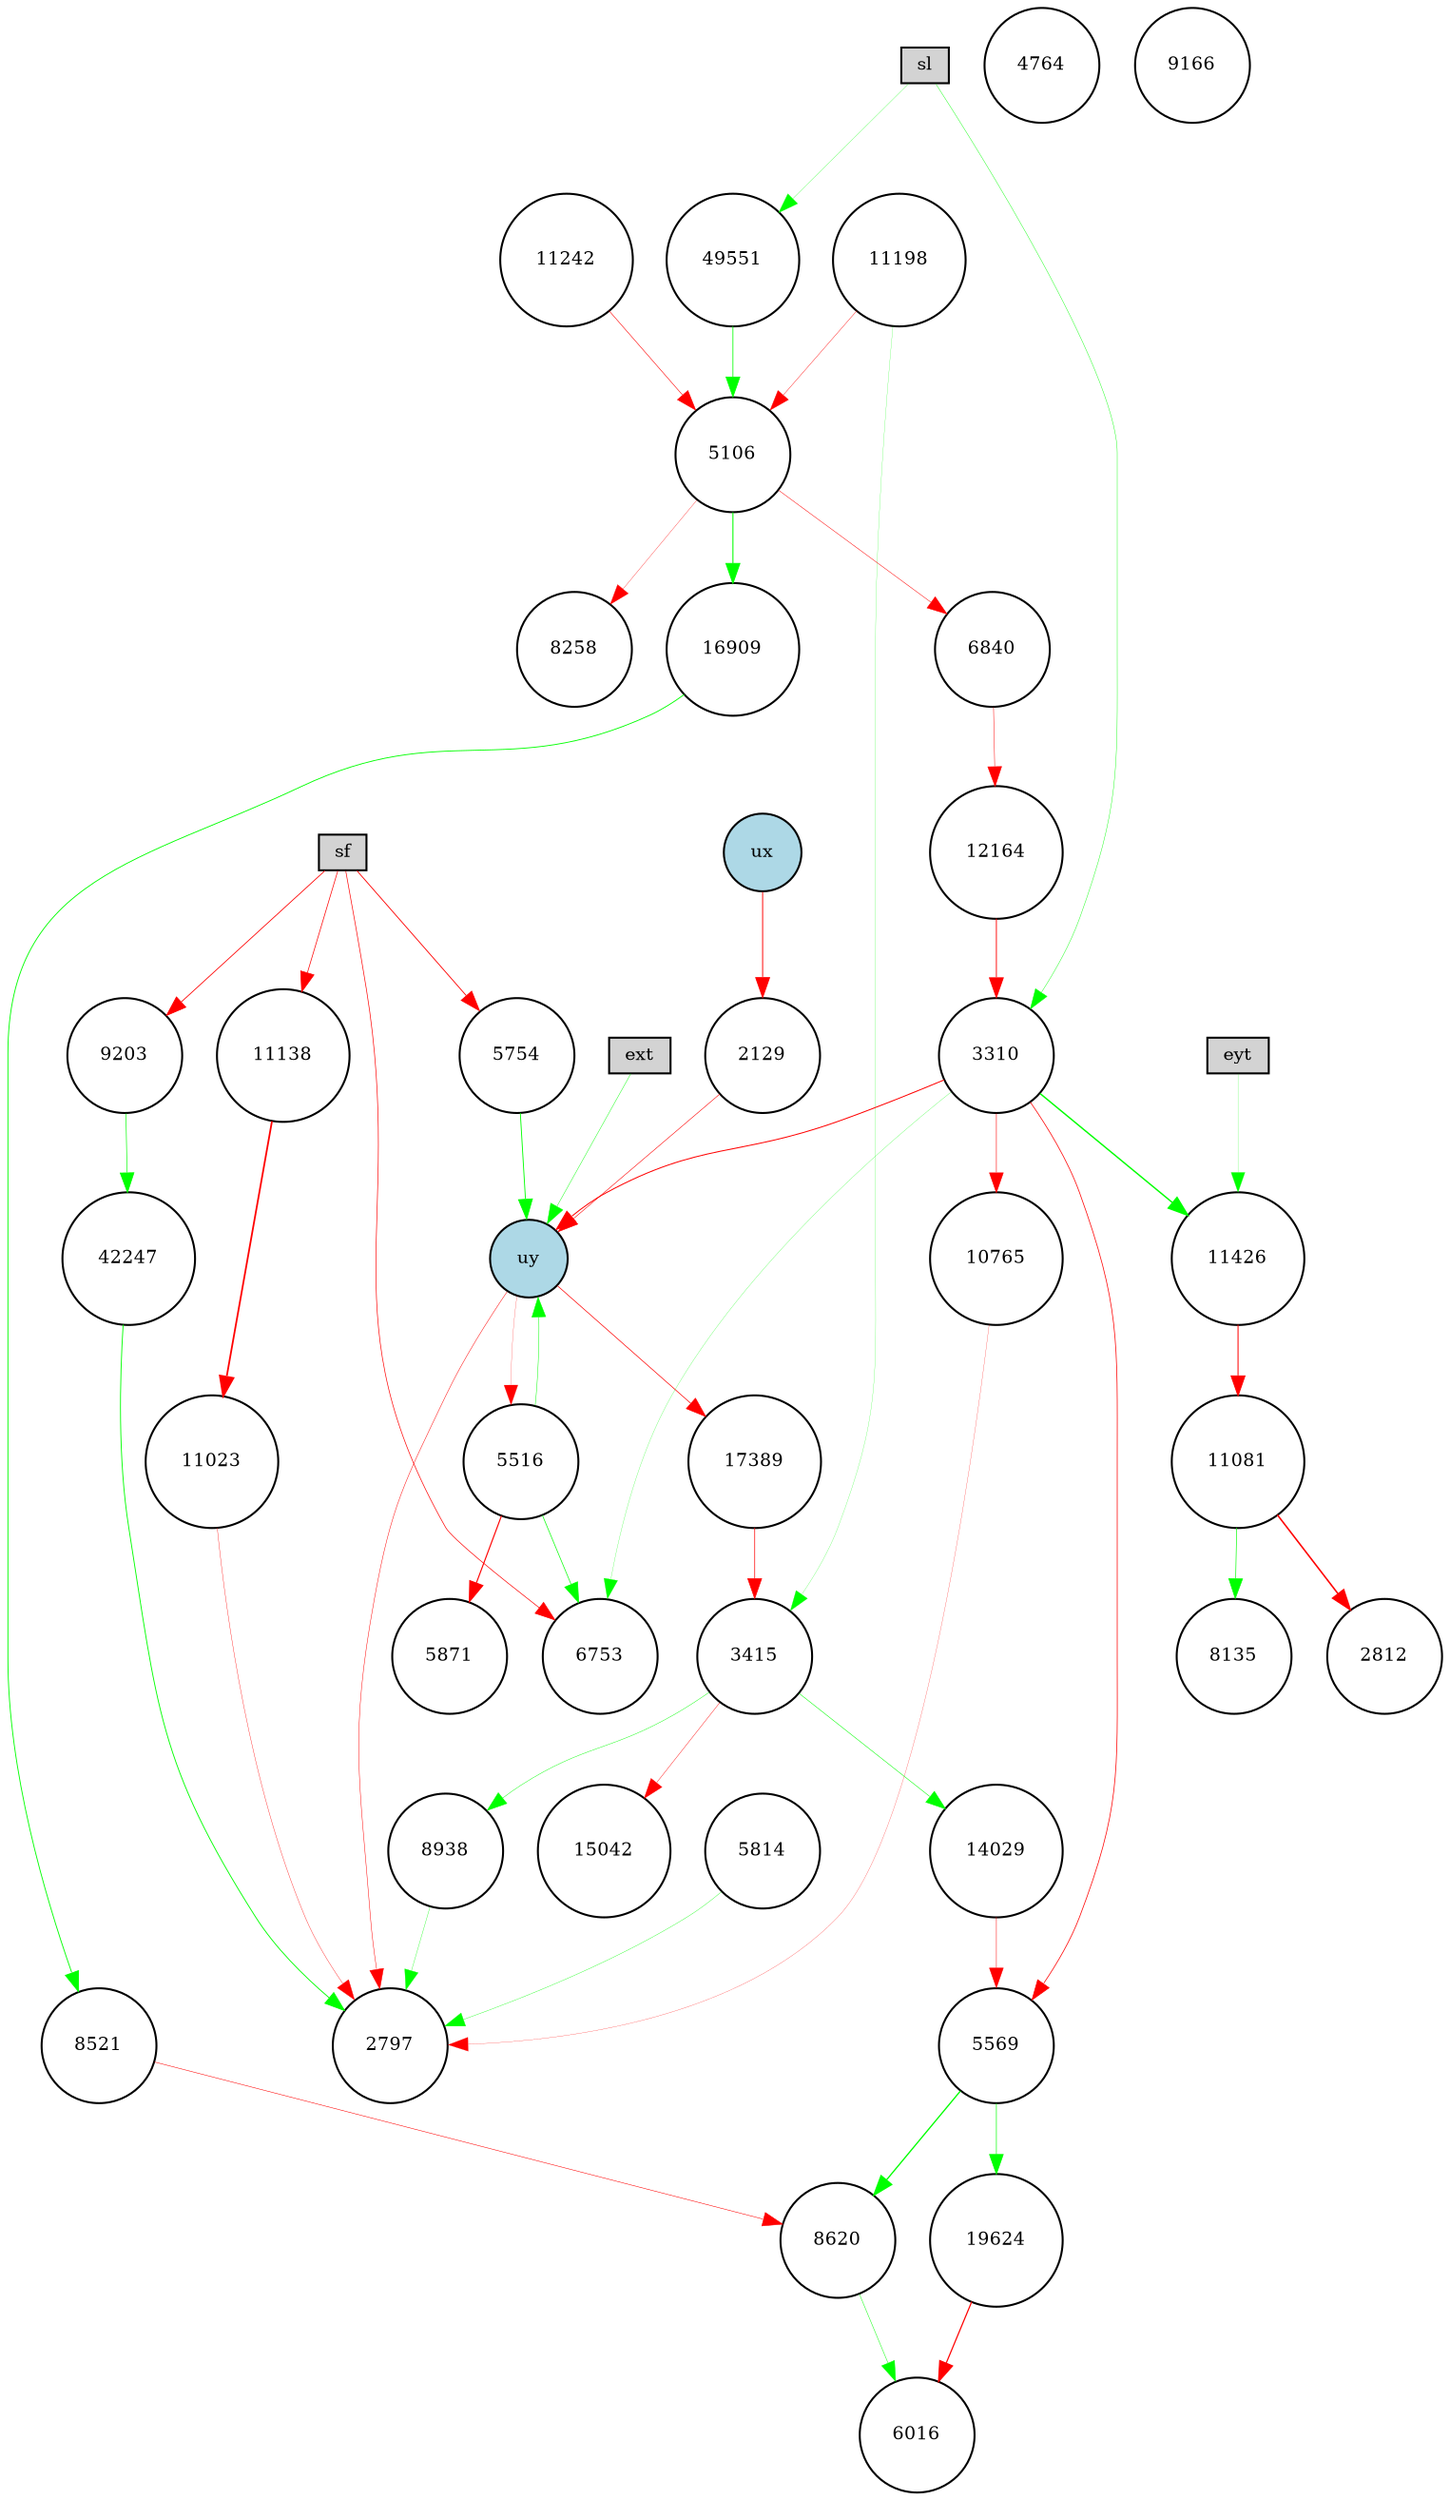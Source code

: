 digraph {
	node [fontsize=9 height=0.2 shape=circle width=0.2]
	ext [fillcolor=lightgray shape=box style=filled]
	eyt [fillcolor=lightgray shape=box style=filled]
	sf [fillcolor=lightgray shape=box style=filled]
	sl [fillcolor=lightgray shape=box style=filled]
	ux [fillcolor=lightblue style=filled]
	uy [fillcolor=lightblue style=filled]
	6016 [fillcolor=white style=filled]
	11138 [fillcolor=white style=filled]
	12164 [fillcolor=white style=filled]
	42247 [fillcolor=white style=filled]
	5516 [fillcolor=white style=filled]
	10765 [fillcolor=white style=filled]
	16909 [fillcolor=white style=filled]
	49551 [fillcolor=white style=filled]
	11023 [fillcolor=white style=filled]
	4764 [fillcolor=white style=filled]
	11426 [fillcolor=white style=filled]
	19624 [fillcolor=white style=filled]
	8620 [fillcolor=white style=filled]
	5814 [fillcolor=white style=filled]
	6840 [fillcolor=white style=filled]
	11198 [fillcolor=white style=filled]
	5569 [fillcolor=white style=filled]
	8258 [fillcolor=white style=filled]
	15042 [fillcolor=white style=filled]
	8135 [fillcolor=white style=filled]
	8521 [fillcolor=white style=filled]
	11081 [fillcolor=white style=filled]
	14029 [fillcolor=white style=filled]
	9166 [fillcolor=white style=filled]
	2129 [fillcolor=white style=filled]
	3415 [fillcolor=white style=filled]
	6753 [fillcolor=white style=filled]
	11242 [fillcolor=white style=filled]
	8938 [fillcolor=white style=filled]
	2797 [fillcolor=white style=filled]
	17389 [fillcolor=white style=filled]
	3310 [fillcolor=white style=filled]
	5871 [fillcolor=white style=filled]
	5106 [fillcolor=white style=filled]
	9203 [fillcolor=white style=filled]
	5754 [fillcolor=white style=filled]
	2812 [fillcolor=white style=filled]
	17389 -> 3415 [color=red penwidth=0.34614506023831815 style=solid]
	5516 -> uy [color=green penwidth=0.23093926866036013 style=solid]
	11426 -> 11081 [color=red penwidth=0.48623875574002484 style=solid]
	42247 -> 2797 [color=green penwidth=0.43632363521617756 style=solid]
	11198 -> 3415 [color=green penwidth=0.10505853788633919 style=solid]
	2129 -> uy [color=red penwidth=0.27530949339030697 style=solid]
	12164 -> 3310 [color=red penwidth=0.44306949188534817 style=solid]
	5569 -> 19624 [color=green penwidth=0.3216588320785131 style=solid]
	sl -> 3310 [color=green penwidth=0.20212825845497895 style=solid]
	6840 -> 12164 [color=red penwidth=0.2324470419311897 style=solid]
	5106 -> 16909 [color=green penwidth=0.5056017387455906 style=solid]
	11023 -> 2797 [color=red penwidth=0.17410840105472947 style=solid]
	5569 -> 8620 [color=green penwidth=0.6480099597842315 style=solid]
	sf -> 6753 [color=red penwidth=0.33174381594822167 style=solid]
	8620 -> 6016 [color=green penwidth=0.2277472433448042 style=solid]
	3415 -> 15042 [color=red penwidth=0.20040656157232822 style=solid]
	11242 -> 5106 [color=red penwidth=0.27969643214271944 style=solid]
	sf -> 11138 [color=red penwidth=0.3484770770426562 style=solid]
	9203 -> 42247 [color=green penwidth=0.32271293332348105 style=solid]
	5754 -> uy [color=green penwidth=0.4331995287619351 style=solid]
	16909 -> 8521 [color=green penwidth=0.4320250360212363 style=solid]
	11198 -> 5106 [color=red penwidth=0.1935045247551207 style=solid]
	3310 -> uy [color=red penwidth=0.48721304460318327 style=solid]
	11081 -> 8135 [color=green penwidth=0.32053420750796674 style=solid]
	5516 -> 5871 [color=red penwidth=0.5567888895429403 style=solid]
	5814 -> 2797 [color=green penwidth=0.16840571511846525 style=solid]
	sf -> 9203 [color=red penwidth=0.3992075689379728 style=solid]
	5106 -> 6840 [color=red penwidth=0.2352705840954907 style=solid]
	8938 -> 2797 [color=green penwidth=0.15858376445868005 style=solid]
	ext -> uy [color=green penwidth=0.20939136286315033 style=solid]
	sl -> 49551 [color=green penwidth=0.13037070275777532 style=solid]
	19624 -> 6016 [color=red penwidth=0.5924315868982178 style=solid]
	11081 -> 2812 [color=red penwidth=0.7726432046094518 style=solid]
	49551 -> 5106 [color=green penwidth=0.384392552027467 style=solid]
	3310 -> 11426 [color=green penwidth=0.7054768664355389 style=solid]
	8521 -> 8620 [color=red penwidth=0.25075504237281976 style=solid]
	14029 -> 5569 [color=red penwidth=0.23716027575766674 style=solid]
	5516 -> 6753 [color=green penwidth=0.33271110222922295 style=solid]
	10765 -> 2797 [color=red penwidth=0.11286645444033526 style=solid]
	uy -> 5516 [color=red penwidth=0.10945847791532251 style=solid]
	5106 -> 8258 [color=red penwidth=0.153078183132502 style=solid]
	uy -> 2797 [color=red penwidth=0.23352329542313877 style=solid]
	eyt -> 11426 [color=green penwidth=0.10095857965780627 style=solid]
	3310 -> 5569 [color=red penwidth=0.3611084965572935 style=solid]
	3310 -> 10765 [color=red penwidth=0.2757043327093554 style=solid]
	ux -> 2129 [color=red penwidth=0.46473676162812216 style=solid]
	3310 -> 6753 [color=green penwidth=0.11543152150032633 style=solid]
	3415 -> 8938 [color=green penwidth=0.20788856174999237 style=solid]
	uy -> 17389 [color=red penwidth=0.33942981530415084 style=solid]
	11138 -> 11023 [color=red penwidth=0.8675770203003772 style=solid]
	3415 -> 14029 [color=green penwidth=0.2564409344223739 style=solid]
	sf -> 5754 [color=red penwidth=0.42687501737111 style=solid]
}
